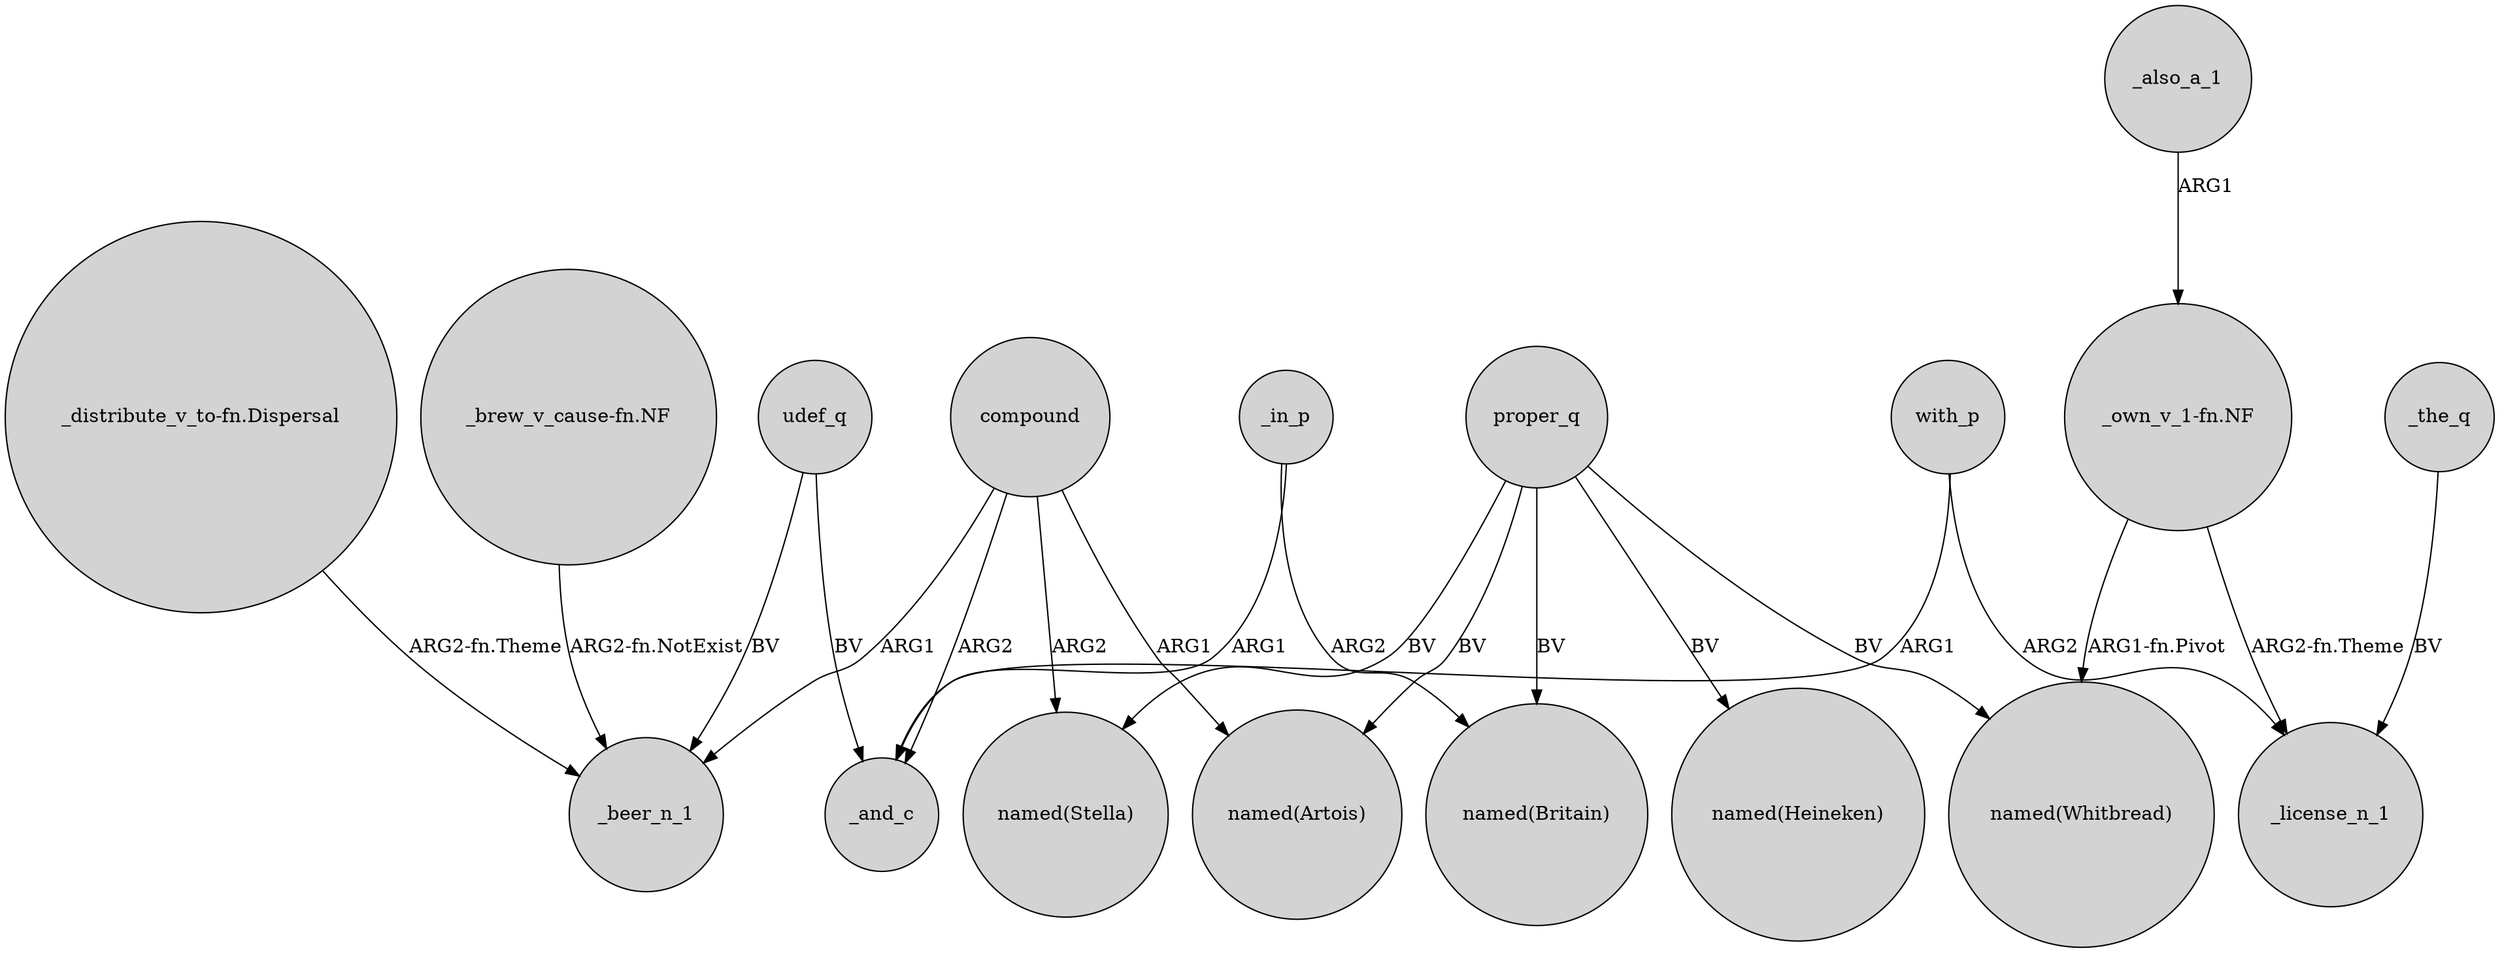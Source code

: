 digraph {
	node [shape=circle style=filled]
	proper_q -> "named(Stella)" [label=BV]
	_in_p -> "named(Britain)" [label=ARG2]
	"_distribute_v_to-fn.Dispersal" -> _beer_n_1 [label="ARG2-fn.Theme"]
	compound -> _beer_n_1 [label=ARG1]
	_also_a_1 -> "_own_v_1-fn.NF" [label=ARG1]
	"_own_v_1-fn.NF" -> "named(Whitbread)" [label="ARG1-fn.Pivot"]
	"_own_v_1-fn.NF" -> _license_n_1 [label="ARG2-fn.Theme"]
	proper_q -> "named(Artois)" [label=BV]
	compound -> _and_c [label=ARG2]
	_the_q -> _license_n_1 [label=BV]
	proper_q -> "named(Whitbread)" [label=BV]
	compound -> "named(Stella)" [label=ARG2]
	_in_p -> _and_c [label=ARG1]
	udef_q -> _beer_n_1 [label=BV]
	"_brew_v_cause-fn.NF" -> _beer_n_1 [label="ARG2-fn.NotExist"]
	proper_q -> "named(Heineken)" [label=BV]
	with_p -> _license_n_1 [label=ARG2]
	proper_q -> "named(Britain)" [label=BV]
	udef_q -> _and_c [label=BV]
	with_p -> _and_c [label=ARG1]
	compound -> "named(Artois)" [label=ARG1]
}
